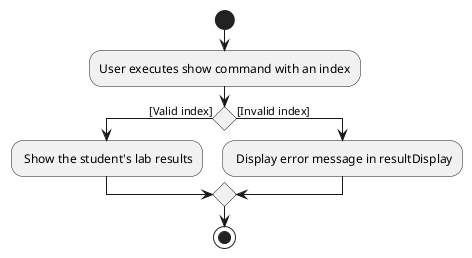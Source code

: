 @startuml
start
:User executes show command with an index;

if () then ([Valid index])
    : Show the student's lab results;
else ([Invalid index])
    : Display error message in resultDisplay;
endif
stop
@enduml
